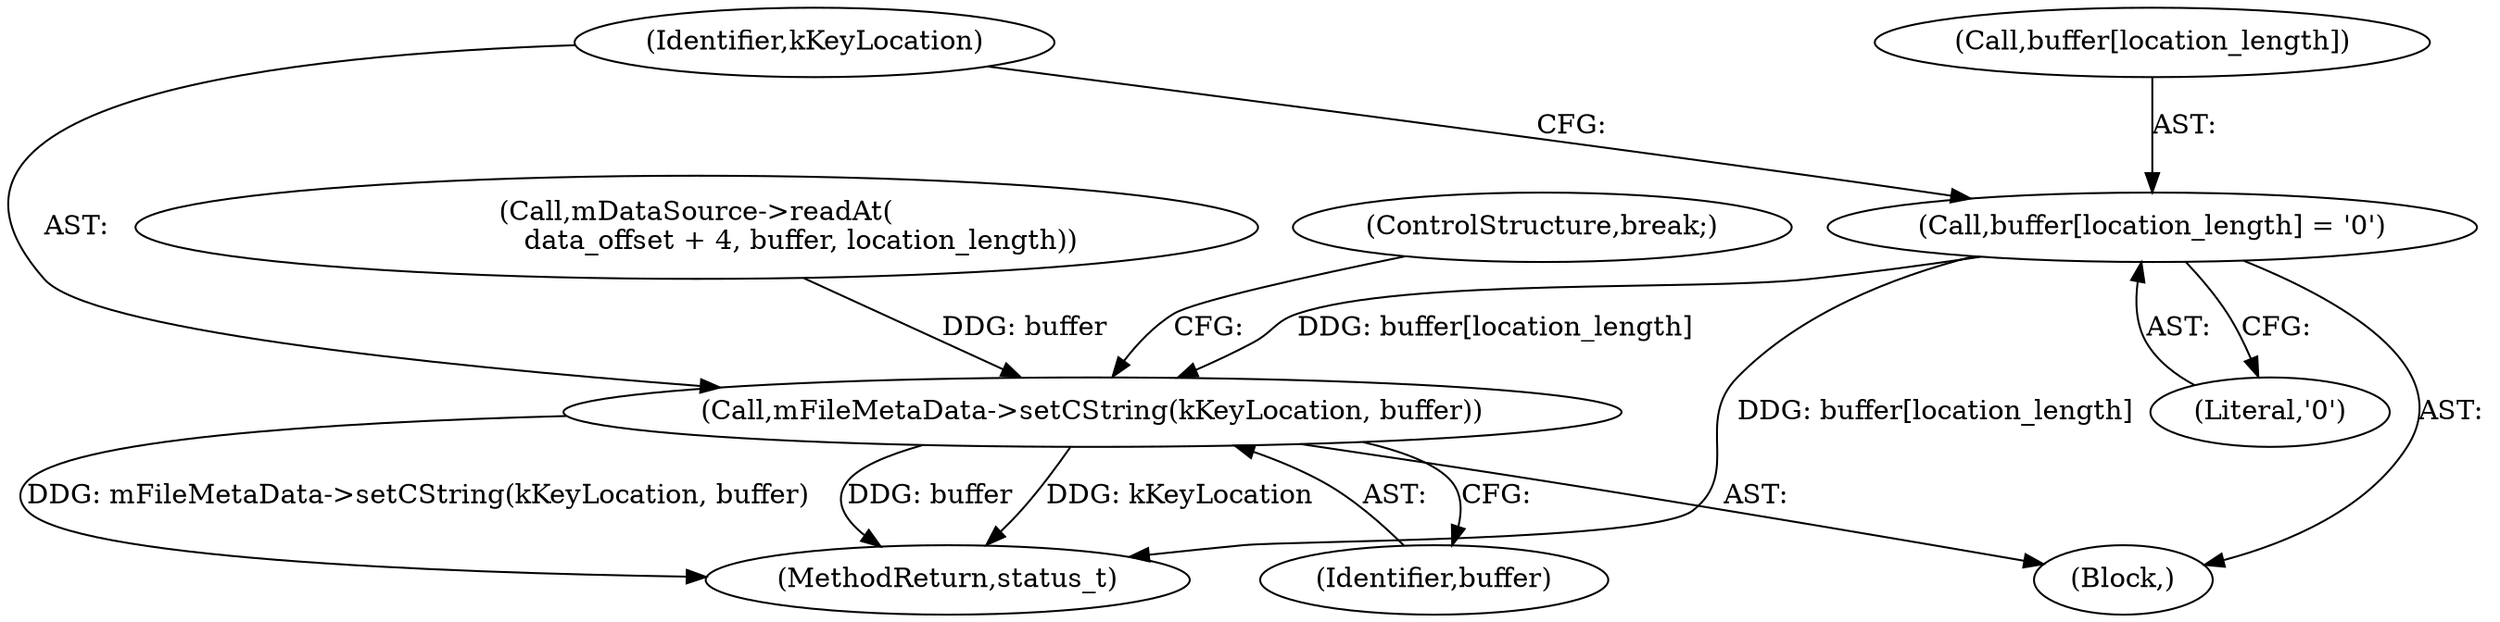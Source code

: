 digraph "0_Android_f4a88c8ed4f8186b3d6e2852993e063fc33ff231@array" {
"1002040" [label="(Call,buffer[location_length] = '\0')"];
"1002045" [label="(Call,mFileMetaData->setCString(kKeyLocation, buffer))"];
"1001999" [label="(Block,)"];
"1002040" [label="(Call,buffer[location_length] = '\0')"];
"1002044" [label="(Literal,'\0')"];
"1002048" [label="(ControlStructure,break;)"];
"1002041" [label="(Call,buffer[location_length])"];
"1002045" [label="(Call,mFileMetaData->setCString(kKeyLocation, buffer))"];
"1002047" [label="(Identifier,buffer)"];
"1002911" [label="(MethodReturn,status_t)"];
"1002046" [label="(Identifier,kKeyLocation)"];
"1002030" [label="(Call,mDataSource->readAt(\n                        data_offset + 4, buffer, location_length))"];
"1002040" -> "1001999"  [label="AST: "];
"1002040" -> "1002044"  [label="CFG: "];
"1002041" -> "1002040"  [label="AST: "];
"1002044" -> "1002040"  [label="AST: "];
"1002046" -> "1002040"  [label="CFG: "];
"1002040" -> "1002911"  [label="DDG: buffer[location_length]"];
"1002040" -> "1002045"  [label="DDG: buffer[location_length]"];
"1002045" -> "1001999"  [label="AST: "];
"1002045" -> "1002047"  [label="CFG: "];
"1002046" -> "1002045"  [label="AST: "];
"1002047" -> "1002045"  [label="AST: "];
"1002048" -> "1002045"  [label="CFG: "];
"1002045" -> "1002911"  [label="DDG: kKeyLocation"];
"1002045" -> "1002911"  [label="DDG: mFileMetaData->setCString(kKeyLocation, buffer)"];
"1002045" -> "1002911"  [label="DDG: buffer"];
"1002030" -> "1002045"  [label="DDG: buffer"];
}
